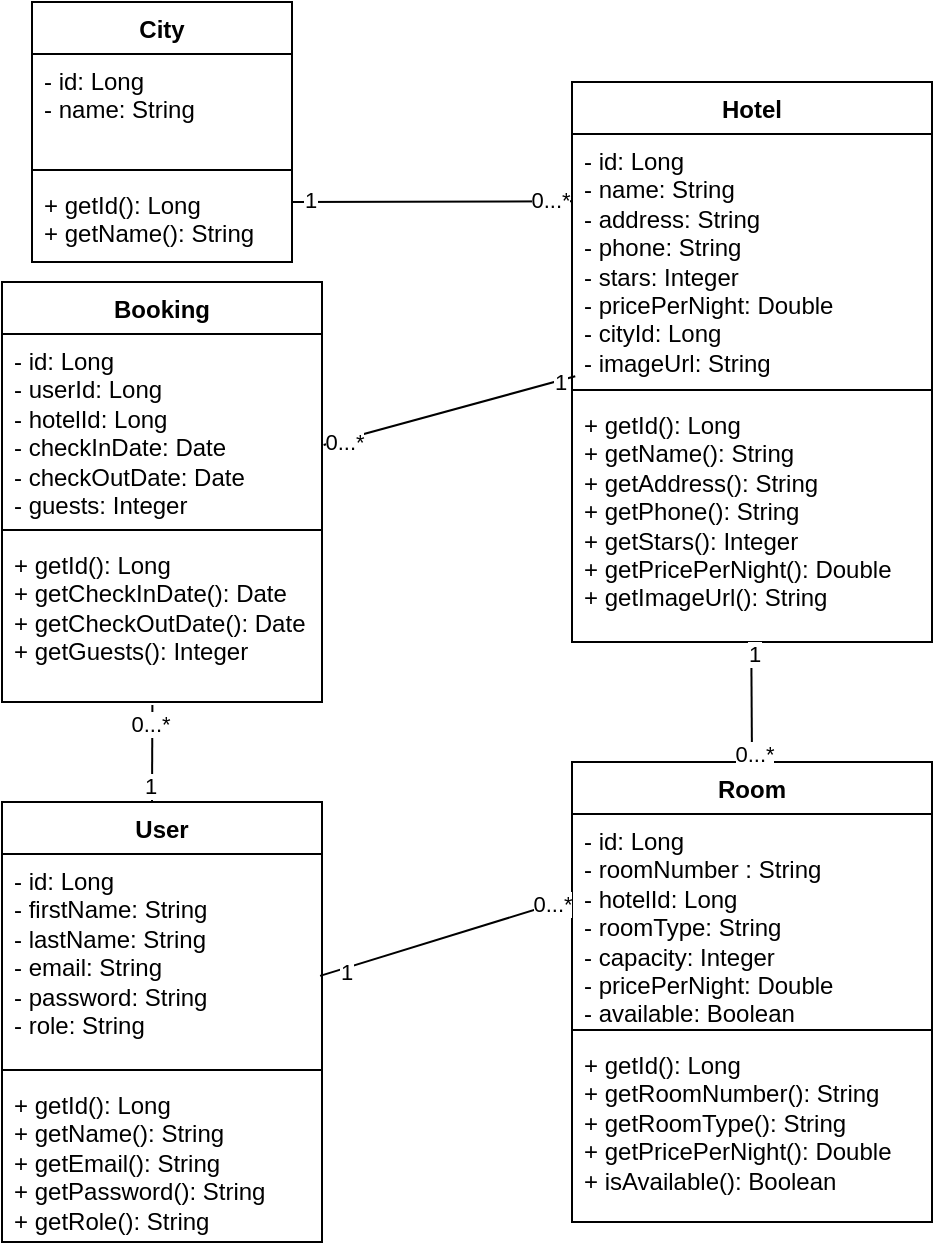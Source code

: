 <mxfile version="26.0.15">
  <diagram name="Page-1" id="hoq7XEA7D23hxx_5MP0c">
    <mxGraphModel dx="1050" dy="530" grid="1" gridSize="10" guides="1" tooltips="1" connect="1" arrows="1" fold="1" page="1" pageScale="1" pageWidth="827" pageHeight="1169" math="0" shadow="0">
      <root>
        <mxCell id="0" />
        <mxCell id="1" parent="0" />
        <mxCell id="iDwiXtFXAyb-sXymFkLv-1" value="City                         " style="swimlane;fontStyle=1;align=center;verticalAlign=top;childLayout=stackLayout;horizontal=1;startSize=26;horizontalStack=0;resizeParent=1;resizeParentMax=0;resizeLast=0;collapsible=1;marginBottom=0;whiteSpace=wrap;html=1;" parent="1" vertex="1">
          <mxGeometry x="90" y="10" width="130" height="130" as="geometry" />
        </mxCell>
        <mxCell id="iDwiXtFXAyb-sXymFkLv-2" value="- id: Long   &lt;div&gt;- &lt;span class=&quot;hljs-type&quot;&gt;name&lt;/span&gt;: String&amp;nbsp;&amp;nbsp;&lt;/div&gt;" style="text;strokeColor=none;fillColor=none;align=left;verticalAlign=top;spacingLeft=4;spacingRight=4;overflow=hidden;rotatable=0;points=[[0,0.5],[1,0.5]];portConstraint=eastwest;whiteSpace=wrap;html=1;" parent="iDwiXtFXAyb-sXymFkLv-1" vertex="1">
          <mxGeometry y="26" width="130" height="54" as="geometry" />
        </mxCell>
        <mxCell id="iDwiXtFXAyb-sXymFkLv-3" value="" style="line;strokeWidth=1;fillColor=none;align=left;verticalAlign=middle;spacingTop=-1;spacingLeft=3;spacingRight=3;rotatable=0;labelPosition=right;points=[];portConstraint=eastwest;strokeColor=inherit;" parent="iDwiXtFXAyb-sXymFkLv-1" vertex="1">
          <mxGeometry y="80" width="130" height="8" as="geometry" />
        </mxCell>
        <mxCell id="iDwiXtFXAyb-sXymFkLv-4" value="+ getId(): Long&lt;br&gt;+ getName(): String" style="text;strokeColor=none;fillColor=none;align=left;verticalAlign=top;spacingLeft=4;spacingRight=4;overflow=hidden;rotatable=0;points=[[0,0.5],[1,0.5]];portConstraint=eastwest;whiteSpace=wrap;html=1;" parent="iDwiXtFXAyb-sXymFkLv-1" vertex="1">
          <mxGeometry y="88" width="130" height="42" as="geometry" />
        </mxCell>
        <mxCell id="iDwiXtFXAyb-sXymFkLv-5" value="Hotel                         " style="swimlane;fontStyle=1;align=center;verticalAlign=top;childLayout=stackLayout;horizontal=1;startSize=26;horizontalStack=0;resizeParent=1;resizeParentMax=0;resizeLast=0;collapsible=1;marginBottom=0;whiteSpace=wrap;html=1;" parent="1" vertex="1">
          <mxGeometry x="360" y="50" width="180" height="280" as="geometry" />
        </mxCell>
        <mxCell id="iDwiXtFXAyb-sXymFkLv-6" value="- id: Long&lt;div&gt;- &lt;span class=&quot;hljs-type&quot;&gt;name&lt;/span&gt;: String&lt;/div&gt;&lt;div&gt;- address: String&lt;/div&gt;&lt;div&gt;- phone: String&lt;div&gt;- stars:&amp;nbsp;&lt;span class=&quot;hljs-type&quot;&gt;Integer&lt;/span&gt;&lt;div&gt;- pricePerNight:&amp;nbsp;&lt;span class=&quot;hljs-type&quot;&gt;Double&lt;/span&gt;&amp;nbsp;&lt;div&gt;- cityId: Long&amp;nbsp;&lt;/div&gt;&lt;/div&gt;&lt;/div&gt;&lt;/div&gt;&lt;div&gt;-&amp;nbsp;imageUrl: String&lt;/div&gt;" style="text;strokeColor=none;fillColor=none;align=left;verticalAlign=top;spacingLeft=4;spacingRight=4;overflow=hidden;rotatable=0;points=[[0,0.5],[1,0.5]];portConstraint=eastwest;whiteSpace=wrap;html=1;" parent="iDwiXtFXAyb-sXymFkLv-5" vertex="1">
          <mxGeometry y="26" width="180" height="124" as="geometry" />
        </mxCell>
        <mxCell id="iDwiXtFXAyb-sXymFkLv-7" value="" style="line;strokeWidth=1;fillColor=none;align=left;verticalAlign=middle;spacingTop=-1;spacingLeft=3;spacingRight=3;rotatable=0;labelPosition=right;points=[];portConstraint=eastwest;strokeColor=inherit;" parent="iDwiXtFXAyb-sXymFkLv-5" vertex="1">
          <mxGeometry y="150" width="180" height="8" as="geometry" />
        </mxCell>
        <mxCell id="iDwiXtFXAyb-sXymFkLv-8" value="+ getId(): Long&lt;div&gt;+ getName(): String&lt;/div&gt;&lt;div&gt;+ getAddress(): String&lt;/div&gt;&lt;div&gt;+ getPhone(): String&lt;/div&gt;&lt;div&gt;+ getStars(): &lt;span class=&quot;hljs-type&quot;&gt;Integer&lt;/span&gt;&lt;/div&gt;&lt;div&gt;+ getPricePerNight(): &lt;span class=&quot;hljs-type&quot;&gt;Double&lt;/span&gt;&lt;/div&gt;&lt;div&gt;&lt;span class=&quot;hljs-type&quot;&gt;+ getImageUrl(): String&lt;/span&gt;&lt;/div&gt;" style="text;strokeColor=none;fillColor=none;align=left;verticalAlign=top;spacingLeft=4;spacingRight=4;overflow=hidden;rotatable=0;points=[[0,0.5],[1,0.5]];portConstraint=eastwest;whiteSpace=wrap;html=1;" parent="iDwiXtFXAyb-sXymFkLv-5" vertex="1">
          <mxGeometry y="158" width="180" height="122" as="geometry" />
        </mxCell>
        <mxCell id="iDwiXtFXAyb-sXymFkLv-9" value="" style="endArrow=none;html=1;rounded=0;entryX=-0.002;entryY=0.271;entryDx=0;entryDy=0;entryPerimeter=0;" parent="1" target="iDwiXtFXAyb-sXymFkLv-6" edge="1">
          <mxGeometry width="50" height="50" relative="1" as="geometry">
            <mxPoint x="220" y="110" as="sourcePoint" />
            <mxPoint x="330" y="100" as="targetPoint" />
          </mxGeometry>
        </mxCell>
        <mxCell id="iDwiXtFXAyb-sXymFkLv-10" value="0...*" style="edgeLabel;html=1;align=center;verticalAlign=middle;resizable=0;points=[];" parent="iDwiXtFXAyb-sXymFkLv-9" vertex="1" connectable="0">
          <mxGeometry x="0.838" y="1" relative="1" as="geometry">
            <mxPoint as="offset" />
          </mxGeometry>
        </mxCell>
        <mxCell id="iDwiXtFXAyb-sXymFkLv-11" value="1" style="edgeLabel;html=1;align=center;verticalAlign=middle;resizable=0;points=[];" parent="iDwiXtFXAyb-sXymFkLv-9" vertex="1" connectable="0">
          <mxGeometry x="-0.88" y="1" relative="1" as="geometry">
            <mxPoint as="offset" />
          </mxGeometry>
        </mxCell>
        <mxCell id="iDwiXtFXAyb-sXymFkLv-12" value="Room                         " style="swimlane;fontStyle=1;align=center;verticalAlign=top;childLayout=stackLayout;horizontal=1;startSize=26;horizontalStack=0;resizeParent=1;resizeParentMax=0;resizeLast=0;collapsible=1;marginBottom=0;whiteSpace=wrap;html=1;" parent="1" vertex="1">
          <mxGeometry x="360" y="390" width="180" height="230" as="geometry" />
        </mxCell>
        <mxCell id="iDwiXtFXAyb-sXymFkLv-13" value="- id: Long&lt;div&gt;-&amp;nbsp;roomNumber : String&lt;br&gt;&lt;div&gt;- hotelId: Long&lt;/div&gt;&lt;div&gt;- roomType: String&lt;/div&gt;&lt;div&gt;-&amp;nbsp;&lt;span style=&quot;background-color: transparent; color: light-dark(rgb(0, 0, 0), rgb(255, 255, 255));&quot;&gt;capacity&lt;/span&gt;&lt;span style=&quot;background-color: transparent; color: light-dark(rgb(0, 0, 0), rgb(255, 255, 255));&quot;&gt;:&amp;nbsp;&lt;/span&gt;&lt;span style=&quot;background-color: transparent;&quot;&gt;Integer&lt;/span&gt;&lt;/div&gt;&lt;div&gt;- pricePerNight: &lt;span class=&quot;hljs-type&quot;&gt;Double&lt;/span&gt;&lt;/div&gt;&lt;div&gt;- available: &lt;span class=&quot;hljs-type&quot;&gt;Boolean&lt;/span&gt;&lt;/div&gt;&lt;/div&gt;" style="text;strokeColor=none;fillColor=none;align=left;verticalAlign=top;spacingLeft=4;spacingRight=4;overflow=hidden;rotatable=0;points=[[0,0.5],[1,0.5]];portConstraint=eastwest;whiteSpace=wrap;html=1;" parent="iDwiXtFXAyb-sXymFkLv-12" vertex="1">
          <mxGeometry y="26" width="180" height="104" as="geometry" />
        </mxCell>
        <mxCell id="iDwiXtFXAyb-sXymFkLv-14" value="" style="line;strokeWidth=1;fillColor=none;align=left;verticalAlign=middle;spacingTop=-1;spacingLeft=3;spacingRight=3;rotatable=0;labelPosition=right;points=[];portConstraint=eastwest;strokeColor=inherit;" parent="iDwiXtFXAyb-sXymFkLv-12" vertex="1">
          <mxGeometry y="130" width="180" height="8" as="geometry" />
        </mxCell>
        <mxCell id="iDwiXtFXAyb-sXymFkLv-15" value="+ getId(): Long&lt;div&gt;+ getRoomNumber(): String&lt;br&gt;&lt;div&gt;+ getRoomType(): String&lt;/div&gt;&lt;div&gt;+ getPricePerNight(): &lt;span class=&quot;hljs-type&quot;&gt;Double&lt;/span&gt;&lt;/div&gt;&lt;div&gt;+ isAvailable(): &lt;span class=&quot;hljs-type&quot;&gt;Boolean&lt;/span&gt;&lt;/div&gt;&lt;/div&gt;" style="text;strokeColor=none;fillColor=none;align=left;verticalAlign=top;spacingLeft=4;spacingRight=4;overflow=hidden;rotatable=0;points=[[0,0.5],[1,0.5]];portConstraint=eastwest;whiteSpace=wrap;html=1;" parent="iDwiXtFXAyb-sXymFkLv-12" vertex="1">
          <mxGeometry y="138" width="180" height="92" as="geometry" />
        </mxCell>
        <mxCell id="iDwiXtFXAyb-sXymFkLv-16" value="" style="endArrow=none;html=1;rounded=0;entryX=0.5;entryY=0;entryDx=0;entryDy=0;exitX=0.498;exitY=1.015;exitDx=0;exitDy=0;exitPerimeter=0;" parent="1" source="iDwiXtFXAyb-sXymFkLv-8" target="iDwiXtFXAyb-sXymFkLv-12" edge="1">
          <mxGeometry width="50" height="50" relative="1" as="geometry">
            <mxPoint x="430" y="340" as="sourcePoint" />
            <mxPoint x="570" y="340" as="targetPoint" />
          </mxGeometry>
        </mxCell>
        <mxCell id="iDwiXtFXAyb-sXymFkLv-17" value="0...*" style="edgeLabel;html=1;align=center;verticalAlign=middle;resizable=0;points=[];" parent="iDwiXtFXAyb-sXymFkLv-16" vertex="1" connectable="0">
          <mxGeometry x="0.838" y="1" relative="1" as="geometry">
            <mxPoint as="offset" />
          </mxGeometry>
        </mxCell>
        <mxCell id="iDwiXtFXAyb-sXymFkLv-18" value="1" style="edgeLabel;html=1;align=center;verticalAlign=middle;resizable=0;points=[];" parent="iDwiXtFXAyb-sXymFkLv-16" vertex="1" connectable="0">
          <mxGeometry x="-0.88" y="1" relative="1" as="geometry">
            <mxPoint as="offset" />
          </mxGeometry>
        </mxCell>
        <mxCell id="iDwiXtFXAyb-sXymFkLv-19" value="&lt;span class=&quot;hljs-keyword&quot;&gt;User&lt;/span&gt;" style="swimlane;fontStyle=1;align=center;verticalAlign=top;childLayout=stackLayout;horizontal=1;startSize=26;horizontalStack=0;resizeParent=1;resizeParentMax=0;resizeLast=0;collapsible=1;marginBottom=0;whiteSpace=wrap;html=1;" parent="1" vertex="1">
          <mxGeometry x="75" y="410" width="160" height="220" as="geometry" />
        </mxCell>
        <mxCell id="iDwiXtFXAyb-sXymFkLv-20" value="- id: Long&lt;br&gt;- firstN&lt;span class=&quot;hljs-type&quot;&gt;ame&lt;/span&gt;: String&lt;div&gt;- lastName: String&lt;br&gt;- email: String&lt;br&gt;- &lt;span class=&quot;hljs-keyword&quot;&gt;password&lt;/span&gt;: String&lt;br&gt;- &lt;span class=&quot;hljs-keyword&quot;&gt;role&lt;/span&gt;: String&lt;/div&gt;" style="text;strokeColor=none;fillColor=none;align=left;verticalAlign=top;spacingLeft=4;spacingRight=4;overflow=hidden;rotatable=0;points=[[0,0.5],[1,0.5]];portConstraint=eastwest;whiteSpace=wrap;html=1;" parent="iDwiXtFXAyb-sXymFkLv-19" vertex="1">
          <mxGeometry y="26" width="160" height="104" as="geometry" />
        </mxCell>
        <mxCell id="iDwiXtFXAyb-sXymFkLv-21" value="" style="line;strokeWidth=1;fillColor=none;align=left;verticalAlign=middle;spacingTop=-1;spacingLeft=3;spacingRight=3;rotatable=0;labelPosition=right;points=[];portConstraint=eastwest;strokeColor=inherit;" parent="iDwiXtFXAyb-sXymFkLv-19" vertex="1">
          <mxGeometry y="130" width="160" height="8" as="geometry" />
        </mxCell>
        <mxCell id="iDwiXtFXAyb-sXymFkLv-22" value="+ getId(): Long&lt;div&gt;+ getName(): String&lt;/div&gt;&lt;div&gt;+ getEmail(): String&lt;/div&gt;&lt;div&gt;+ getPassword(): String&lt;/div&gt;&lt;div&gt;+ getRole(): String   &lt;/div&gt;" style="text;strokeColor=none;fillColor=none;align=left;verticalAlign=top;spacingLeft=4;spacingRight=4;overflow=hidden;rotatable=0;points=[[0,0.5],[1,0.5]];portConstraint=eastwest;whiteSpace=wrap;html=1;" parent="iDwiXtFXAyb-sXymFkLv-19" vertex="1">
          <mxGeometry y="138" width="160" height="82" as="geometry" />
        </mxCell>
        <mxCell id="iDwiXtFXAyb-sXymFkLv-23" value="" style="endArrow=none;html=1;rounded=0;exitX=0.994;exitY=0.586;exitDx=0;exitDy=0;entryX=0;entryY=0.405;entryDx=0;entryDy=0;entryPerimeter=0;exitPerimeter=0;" parent="1" source="iDwiXtFXAyb-sXymFkLv-20" target="iDwiXtFXAyb-sXymFkLv-13" edge="1">
          <mxGeometry width="50" height="50" relative="1" as="geometry">
            <mxPoint x="270" y="490" as="sourcePoint" />
            <mxPoint x="320" y="440" as="targetPoint" />
          </mxGeometry>
        </mxCell>
        <mxCell id="iDwiXtFXAyb-sXymFkLv-24" value="1" style="edgeLabel;html=1;align=center;verticalAlign=middle;resizable=0;points=[];" parent="iDwiXtFXAyb-sXymFkLv-23" vertex="1" connectable="0">
          <mxGeometry x="-0.804" y="-2" relative="1" as="geometry">
            <mxPoint as="offset" />
          </mxGeometry>
        </mxCell>
        <mxCell id="iDwiXtFXAyb-sXymFkLv-25" value="0...*" style="edgeLabel;html=1;align=center;verticalAlign=middle;resizable=0;points=[];" parent="iDwiXtFXAyb-sXymFkLv-23" vertex="1" connectable="0">
          <mxGeometry x="0.845" relative="1" as="geometry">
            <mxPoint as="offset" />
          </mxGeometry>
        </mxCell>
        <mxCell id="iDwiXtFXAyb-sXymFkLv-26" value="Booking                        " style="swimlane;fontStyle=1;align=center;verticalAlign=top;childLayout=stackLayout;horizontal=1;startSize=26;horizontalStack=0;resizeParent=1;resizeParentMax=0;resizeLast=0;collapsible=1;marginBottom=0;whiteSpace=wrap;html=1;" parent="1" vertex="1">
          <mxGeometry x="75" y="150" width="160" height="210" as="geometry" />
        </mxCell>
        <mxCell id="iDwiXtFXAyb-sXymFkLv-27" value="- id: Long&amp;nbsp;&lt;div&gt;- userId: Long&lt;/div&gt;&lt;div&gt;- hotelId: Long&lt;/div&gt;&lt;div&gt;- checkInDate: &lt;span class=&quot;hljs-type&quot;&gt;Date&lt;/span&gt;&lt;/div&gt;&lt;div&gt;- checkOutDate: &lt;span class=&quot;hljs-type&quot;&gt;Date&lt;/span&gt;&lt;/div&gt;&lt;div&gt;- guests: &lt;span class=&quot;hljs-type&quot;&gt;Integer&lt;/span&gt;&lt;/div&gt;" style="text;strokeColor=none;fillColor=none;align=left;verticalAlign=top;spacingLeft=4;spacingRight=4;overflow=hidden;rotatable=0;points=[[0,0.5],[1,0.5]];portConstraint=eastwest;whiteSpace=wrap;html=1;" parent="iDwiXtFXAyb-sXymFkLv-26" vertex="1">
          <mxGeometry y="26" width="160" height="94" as="geometry" />
        </mxCell>
        <mxCell id="iDwiXtFXAyb-sXymFkLv-28" value="" style="line;strokeWidth=1;fillColor=none;align=left;verticalAlign=middle;spacingTop=-1;spacingLeft=3;spacingRight=3;rotatable=0;labelPosition=right;points=[];portConstraint=eastwest;strokeColor=inherit;" parent="iDwiXtFXAyb-sXymFkLv-26" vertex="1">
          <mxGeometry y="120" width="160" height="8" as="geometry" />
        </mxCell>
        <mxCell id="iDwiXtFXAyb-sXymFkLv-29" value="+ getId(): Long&amp;nbsp;&lt;div&gt;+ getCheckInDate(): &lt;span class=&quot;hljs-type&quot;&gt;Date&lt;/span&gt;&lt;/div&gt;&lt;div&gt;+ getCheckOutDate(): &lt;span class=&quot;hljs-type&quot;&gt;Date&lt;/span&gt;&amp;nbsp;&lt;/div&gt;&lt;div&gt;+ getGuests(): &lt;span class=&quot;hljs-type&quot;&gt;Integer&lt;/span&gt;&lt;/div&gt;" style="text;strokeColor=none;fillColor=none;align=left;verticalAlign=top;spacingLeft=4;spacingRight=4;overflow=hidden;rotatable=0;points=[[0,0.5],[1,0.5]];portConstraint=eastwest;whiteSpace=wrap;html=1;" parent="iDwiXtFXAyb-sXymFkLv-26" vertex="1">
          <mxGeometry y="128" width="160" height="82" as="geometry" />
        </mxCell>
        <mxCell id="iDwiXtFXAyb-sXymFkLv-30" value="" style="endArrow=none;html=1;rounded=0;entryX=0.47;entryY=1.018;entryDx=0;entryDy=0;entryPerimeter=0;" parent="1" target="iDwiXtFXAyb-sXymFkLv-29" edge="1">
          <mxGeometry width="50" height="50" relative="1" as="geometry">
            <mxPoint x="150" y="410" as="sourcePoint" />
            <mxPoint x="200" y="360" as="targetPoint" />
          </mxGeometry>
        </mxCell>
        <mxCell id="iDwiXtFXAyb-sXymFkLv-31" value="1" style="edgeLabel;html=1;align=center;verticalAlign=middle;resizable=0;points=[];" parent="iDwiXtFXAyb-sXymFkLv-30" vertex="1" connectable="0">
          <mxGeometry x="-0.65" y="1" relative="1" as="geometry">
            <mxPoint as="offset" />
          </mxGeometry>
        </mxCell>
        <mxCell id="iDwiXtFXAyb-sXymFkLv-32" value="0...*" style="edgeLabel;html=1;align=center;verticalAlign=middle;resizable=0;points=[];" parent="iDwiXtFXAyb-sXymFkLv-30" vertex="1" connectable="0">
          <mxGeometry x="0.613" y="1" relative="1" as="geometry">
            <mxPoint as="offset" />
          </mxGeometry>
        </mxCell>
        <mxCell id="iDwiXtFXAyb-sXymFkLv-33" value="" style="endArrow=none;html=1;rounded=0;entryX=1.005;entryY=0.59;entryDx=0;entryDy=0;entryPerimeter=0;exitX=0.009;exitY=0.977;exitDx=0;exitDy=0;exitPerimeter=0;" parent="1" source="iDwiXtFXAyb-sXymFkLv-6" target="iDwiXtFXAyb-sXymFkLv-27" edge="1">
          <mxGeometry width="50" height="50" relative="1" as="geometry">
            <mxPoint x="235" y="240" as="sourcePoint" />
            <mxPoint x="375" y="240" as="targetPoint" />
          </mxGeometry>
        </mxCell>
        <mxCell id="iDwiXtFXAyb-sXymFkLv-34" value="0...*" style="edgeLabel;html=1;align=center;verticalAlign=middle;resizable=0;points=[];" parent="iDwiXtFXAyb-sXymFkLv-33" vertex="1" connectable="0">
          <mxGeometry x="0.838" y="1" relative="1" as="geometry">
            <mxPoint as="offset" />
          </mxGeometry>
        </mxCell>
        <mxCell id="iDwiXtFXAyb-sXymFkLv-35" value="1" style="edgeLabel;html=1;align=center;verticalAlign=middle;resizable=0;points=[];" parent="iDwiXtFXAyb-sXymFkLv-33" vertex="1" connectable="0">
          <mxGeometry x="-0.88" y="1" relative="1" as="geometry">
            <mxPoint as="offset" />
          </mxGeometry>
        </mxCell>
      </root>
    </mxGraphModel>
  </diagram>
</mxfile>
